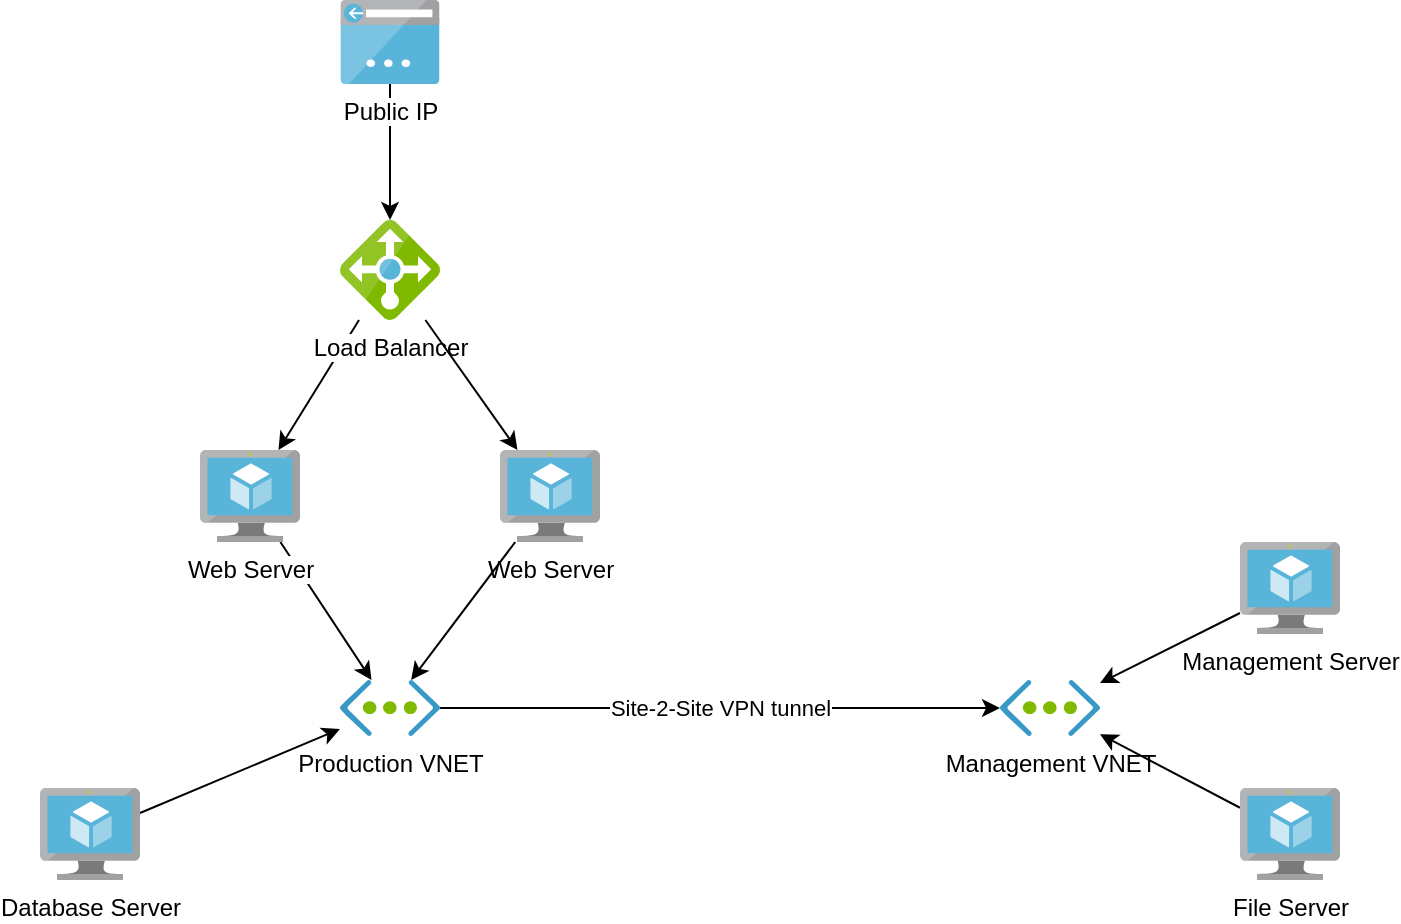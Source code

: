 <mxfile version="12.4.2" type="device" pages="1"><diagram id="J4hIWvhcGAFLzdFdXufw" name="Page-1"><mxGraphModel dx="1092" dy="846" grid="1" gridSize="10" guides="1" tooltips="1" connect="1" arrows="1" fold="1" page="1" pageScale="1" pageWidth="1169" pageHeight="827" math="0" shadow="0"><root><mxCell id="0"/><mxCell id="1" parent="0"/><mxCell id="1fQFqxOkn9r0XoZVQ7H8-10" value="Site-2-Site VPN tunnel" style="edgeStyle=orthogonalEdgeStyle;rounded=0;orthogonalLoop=1;jettySize=auto;html=1;" parent="1" source="1fQFqxOkn9r0XoZVQ7H8-3" target="1fQFqxOkn9r0XoZVQ7H8-4" edge="1"><mxGeometry relative="1" as="geometry"/></mxCell><mxCell id="1fQFqxOkn9r0XoZVQ7H8-3" value="Production VNET" style="aspect=fixed;html=1;points=[];align=center;image;fontSize=12;image=img/lib/mscae/Virtual_Network.svg;" parent="1" vertex="1"><mxGeometry x="420" y="500" width="50" height="28.0" as="geometry"/></mxCell><mxCell id="1fQFqxOkn9r0XoZVQ7H8-4" value="Management VNET" style="aspect=fixed;html=1;points=[];align=center;image;fontSize=12;image=img/lib/mscae/Virtual_Network.svg;" parent="1" vertex="1"><mxGeometry x="750" y="500" width="50" height="28.0" as="geometry"/></mxCell><mxCell id="1fQFqxOkn9r0XoZVQ7H8-13" style="edgeStyle=none;rounded=0;orthogonalLoop=1;jettySize=auto;html=1;" parent="1" source="1fQFqxOkn9r0XoZVQ7H8-5" target="1fQFqxOkn9r0XoZVQ7H8-3" edge="1"><mxGeometry relative="1" as="geometry"><mxPoint x="200" y="454" as="targetPoint"/></mxGeometry></mxCell><mxCell id="1fQFqxOkn9r0XoZVQ7H8-5" value="Web Server" style="aspect=fixed;html=1;points=[];align=center;image;fontSize=12;image=img/lib/mscae/Virtual_Machine.svg;" parent="1" vertex="1"><mxGeometry x="350" y="385" width="50" height="46" as="geometry"/></mxCell><mxCell id="1fQFqxOkn9r0XoZVQ7H8-14" style="edgeStyle=none;rounded=0;orthogonalLoop=1;jettySize=auto;html=1;" parent="1" source="1fQFqxOkn9r0XoZVQ7H8-6" target="1fQFqxOkn9r0XoZVQ7H8-3" edge="1"><mxGeometry relative="1" as="geometry"><mxPoint x="210" y="413" as="targetPoint"/></mxGeometry></mxCell><mxCell id="1fQFqxOkn9r0XoZVQ7H8-6" value="Database Server" style="aspect=fixed;html=1;points=[];align=center;image;fontSize=12;image=img/lib/mscae/Virtual_Machine.svg;" parent="1" vertex="1"><mxGeometry x="270" y="554" width="50" height="46" as="geometry"/></mxCell><mxCell id="1fQFqxOkn9r0XoZVQ7H8-12" style="edgeStyle=none;rounded=0;orthogonalLoop=1;jettySize=auto;html=1;" parent="1" source="1fQFqxOkn9r0XoZVQ7H8-7" target="1fQFqxOkn9r0XoZVQ7H8-4" edge="1"><mxGeometry relative="1" as="geometry"/></mxCell><mxCell id="1fQFqxOkn9r0XoZVQ7H8-7" value="Management Server" style="aspect=fixed;html=1;points=[];align=center;image;fontSize=12;image=img/lib/mscae/Virtual_Machine.svg;" parent="1" vertex="1"><mxGeometry x="870" y="431" width="50" height="46" as="geometry"/></mxCell><mxCell id="1fQFqxOkn9r0XoZVQ7H8-16" style="edgeStyle=none;rounded=0;orthogonalLoop=1;jettySize=auto;html=1;" parent="1" source="1fQFqxOkn9r0XoZVQ7H8-15" target="1fQFqxOkn9r0XoZVQ7H8-5" edge="1"><mxGeometry relative="1" as="geometry"/></mxCell><mxCell id="1fQFqxOkn9r0XoZVQ7H8-15" value="Load Balancer" style="aspect=fixed;html=1;points=[];align=center;image;fontSize=12;image=img/lib/mscae/Load_Balancer_feature.svg;" parent="1" vertex="1"><mxGeometry x="420" y="270" width="50" height="50" as="geometry"/></mxCell><mxCell id="1fQFqxOkn9r0XoZVQ7H8-18" style="edgeStyle=none;rounded=0;orthogonalLoop=1;jettySize=auto;html=1;" parent="1" source="1fQFqxOkn9r0XoZVQ7H8-17" target="1fQFqxOkn9r0XoZVQ7H8-4" edge="1"><mxGeometry relative="1" as="geometry"/></mxCell><mxCell id="1fQFqxOkn9r0XoZVQ7H8-17" value="File Server" style="aspect=fixed;html=1;points=[];align=center;image;fontSize=12;image=img/lib/mscae/Virtual_Machine.svg;" parent="1" vertex="1"><mxGeometry x="870" y="554" width="50" height="46" as="geometry"/></mxCell><mxCell id="1fQFqxOkn9r0XoZVQ7H8-21" style="edgeStyle=none;rounded=0;orthogonalLoop=1;jettySize=auto;html=1;" parent="1" source="1fQFqxOkn9r0XoZVQ7H8-20" target="1fQFqxOkn9r0XoZVQ7H8-15" edge="1"><mxGeometry relative="1" as="geometry"/></mxCell><mxCell id="1fQFqxOkn9r0XoZVQ7H8-20" value="Public IP" style="aspect=fixed;html=1;points=[];align=center;image;fontSize=12;image=img/lib/mscae/App_Service_IPAddress.svg;" parent="1" vertex="1"><mxGeometry x="420" y="160" width="50" height="42" as="geometry"/></mxCell><mxCell id="DgS6kRIXynKg7l-cUCq6-1" value="Web Server" style="aspect=fixed;html=1;points=[];align=center;image;fontSize=12;image=img/lib/mscae/Virtual_Machine.svg;" vertex="1" parent="1"><mxGeometry x="500" y="385" width="50" height="46" as="geometry"/></mxCell><mxCell id="DgS6kRIXynKg7l-cUCq6-2" style="edgeStyle=none;rounded=0;orthogonalLoop=1;jettySize=auto;html=1;" edge="1" parent="1" source="DgS6kRIXynKg7l-cUCq6-1" target="1fQFqxOkn9r0XoZVQ7H8-3"><mxGeometry relative="1" as="geometry"><mxPoint x="400.189" y="441" as="sourcePoint"/><mxPoint x="445.755" y="510" as="targetPoint"/></mxGeometry></mxCell><mxCell id="DgS6kRIXynKg7l-cUCq6-3" style="edgeStyle=none;rounded=0;orthogonalLoop=1;jettySize=auto;html=1;" edge="1" parent="1" source="1fQFqxOkn9r0XoZVQ7H8-15" target="DgS6kRIXynKg7l-cUCq6-1"><mxGeometry relative="1" as="geometry"><mxPoint x="439.513" y="330" as="sourcePoint"/><mxPoint x="399.248" y="395" as="targetPoint"/></mxGeometry></mxCell></root></mxGraphModel></diagram></mxfile>
